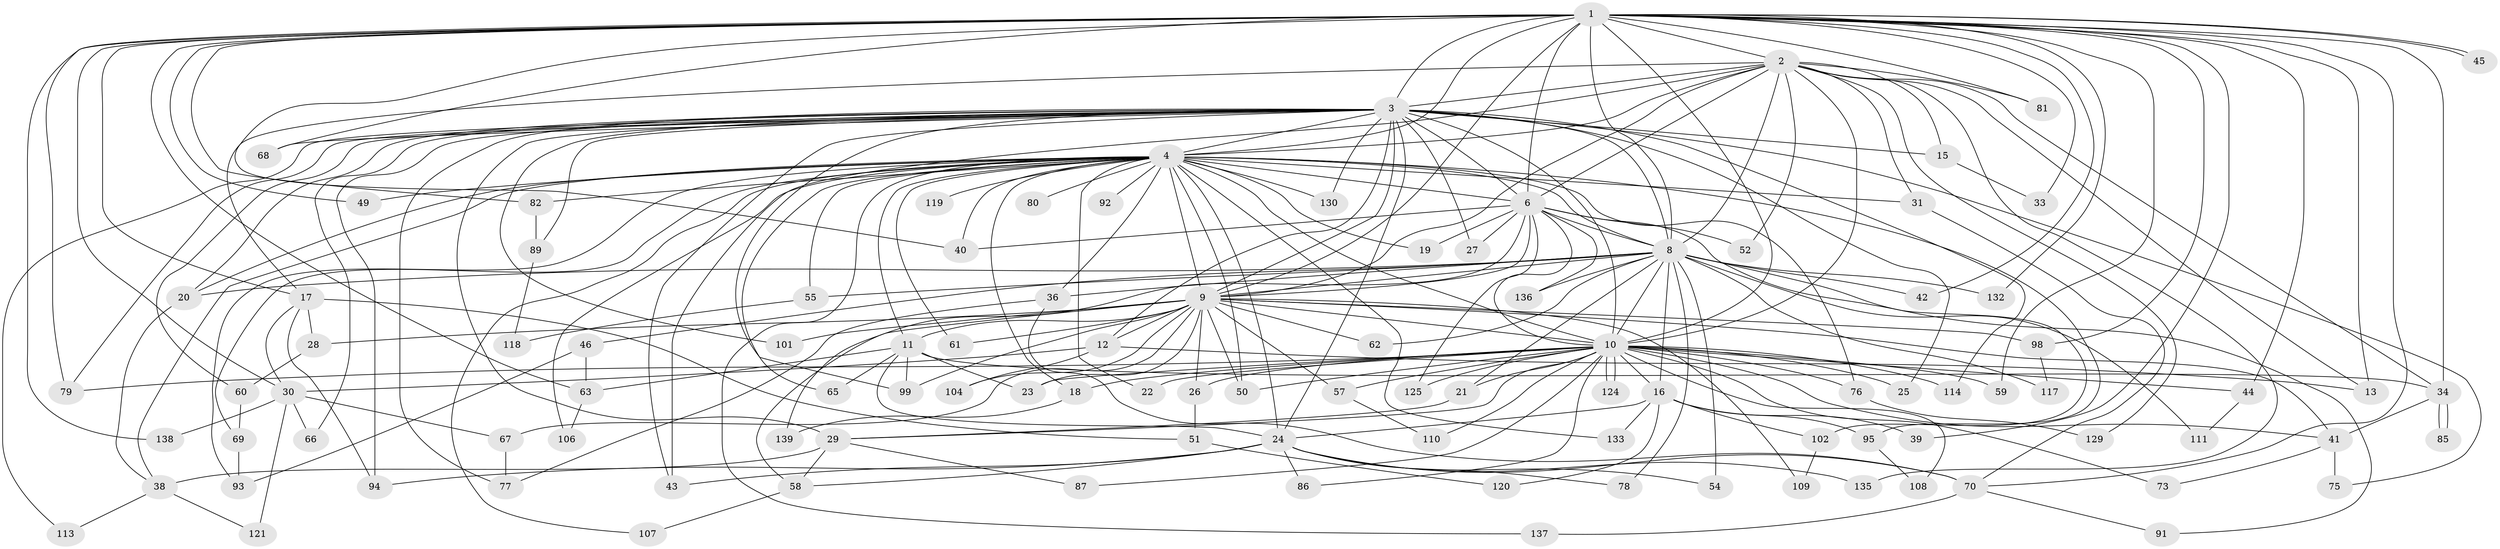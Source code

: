 // Generated by graph-tools (version 1.1) at 2025/23/03/03/25 07:23:48]
// undirected, 106 vertices, 242 edges
graph export_dot {
graph [start="1"]
  node [color=gray90,style=filled];
  1 [super="+72"];
  2 [super="+32"];
  3 [super="+7"];
  4 [super="+5"];
  6 [super="+71"];
  8 [super="+14"];
  9 [super="+35"];
  10 [super="+90"];
  11;
  12 [super="+37"];
  13;
  15;
  16 [super="+74"];
  17;
  18;
  19;
  20 [super="+64"];
  21 [super="+134"];
  22;
  23 [super="+84"];
  24 [super="+56"];
  25 [super="+115"];
  26;
  27;
  28;
  29 [super="+105"];
  30 [super="+47"];
  31;
  33;
  34 [super="+131"];
  36;
  38 [super="+53"];
  39;
  40 [super="+112"];
  41 [super="+48"];
  42;
  43 [super="+103"];
  44;
  45;
  46;
  49;
  50 [super="+122"];
  51;
  52;
  54;
  55;
  57 [super="+83"];
  58 [super="+96"];
  59;
  60;
  61;
  62;
  63 [super="+123"];
  65;
  66;
  67;
  68;
  69;
  70 [super="+97"];
  73;
  75;
  76 [super="+88"];
  77 [super="+127"];
  78;
  79 [super="+100"];
  80;
  81;
  82;
  85;
  86;
  87;
  89;
  91;
  92;
  93 [super="+128"];
  94 [super="+116"];
  95;
  98;
  99 [super="+126"];
  101;
  102;
  104;
  106;
  107;
  108;
  109;
  110;
  111;
  113;
  114;
  117;
  118;
  119;
  120;
  121;
  124;
  125;
  129;
  130;
  132;
  133;
  135;
  136;
  137;
  138;
  139;
  1 -- 2 [weight=2];
  1 -- 3 [weight=2];
  1 -- 4 [weight=2];
  1 -- 6;
  1 -- 8;
  1 -- 9;
  1 -- 10;
  1 -- 13;
  1 -- 17;
  1 -- 30;
  1 -- 33;
  1 -- 39;
  1 -- 42;
  1 -- 44;
  1 -- 45;
  1 -- 45;
  1 -- 49;
  1 -- 59;
  1 -- 68;
  1 -- 79;
  1 -- 81;
  1 -- 98;
  1 -- 132;
  1 -- 138;
  1 -- 34;
  1 -- 82;
  1 -- 70;
  1 -- 63;
  1 -- 40;
  2 -- 3 [weight=2];
  2 -- 4 [weight=2];
  2 -- 6;
  2 -- 8 [weight=2];
  2 -- 9;
  2 -- 10;
  2 -- 13;
  2 -- 15;
  2 -- 17;
  2 -- 31;
  2 -- 34;
  2 -- 43;
  2 -- 52;
  2 -- 81;
  2 -- 129;
  2 -- 135;
  3 -- 4 [weight=4];
  3 -- 6 [weight=3];
  3 -- 8 [weight=2];
  3 -- 9 [weight=2];
  3 -- 10 [weight=3];
  3 -- 20;
  3 -- 24;
  3 -- 25;
  3 -- 29;
  3 -- 66;
  3 -- 68;
  3 -- 114;
  3 -- 130;
  3 -- 75;
  3 -- 12;
  3 -- 15;
  3 -- 89;
  3 -- 27;
  3 -- 101;
  3 -- 113;
  3 -- 60;
  3 -- 94;
  3 -- 77;
  3 -- 79;
  3 -- 99;
  3 -- 43;
  4 -- 6 [weight=2];
  4 -- 8 [weight=2];
  4 -- 9 [weight=2];
  4 -- 10 [weight=2];
  4 -- 11;
  4 -- 31;
  4 -- 38;
  4 -- 49;
  4 -- 50;
  4 -- 65;
  4 -- 69;
  4 -- 76 [weight=2];
  4 -- 80 [weight=2];
  4 -- 82;
  4 -- 92 [weight=2];
  4 -- 119 [weight=2];
  4 -- 130;
  4 -- 133;
  4 -- 137;
  4 -- 18;
  4 -- 19;
  4 -- 20;
  4 -- 22;
  4 -- 24;
  4 -- 93;
  4 -- 95;
  4 -- 36;
  4 -- 40;
  4 -- 106;
  4 -- 107;
  4 -- 55;
  4 -- 61;
  6 -- 8;
  6 -- 9;
  6 -- 10;
  6 -- 19;
  6 -- 27;
  6 -- 40;
  6 -- 52;
  6 -- 102;
  6 -- 125;
  6 -- 136;
  6 -- 139;
  8 -- 9;
  8 -- 10;
  8 -- 16;
  8 -- 36;
  8 -- 55;
  8 -- 91;
  8 -- 111;
  8 -- 117;
  8 -- 136;
  8 -- 132;
  8 -- 42;
  8 -- 46;
  8 -- 78;
  8 -- 21;
  8 -- 54;
  8 -- 62;
  8 -- 20;
  9 -- 10;
  9 -- 11 [weight=2];
  9 -- 12;
  9 -- 26;
  9 -- 28;
  9 -- 41;
  9 -- 50;
  9 -- 57;
  9 -- 58;
  9 -- 61;
  9 -- 67;
  9 -- 98;
  9 -- 99;
  9 -- 101;
  9 -- 109;
  9 -- 104;
  9 -- 62;
  9 -- 23;
  10 -- 16;
  10 -- 18;
  10 -- 21;
  10 -- 22;
  10 -- 23;
  10 -- 25 [weight=2];
  10 -- 26;
  10 -- 29;
  10 -- 44;
  10 -- 57 [weight=2];
  10 -- 59;
  10 -- 73;
  10 -- 79;
  10 -- 86;
  10 -- 87;
  10 -- 108;
  10 -- 110;
  10 -- 114;
  10 -- 124;
  10 -- 124;
  10 -- 125;
  10 -- 41;
  10 -- 76;
  10 -- 50;
  11 -- 23;
  11 -- 34;
  11 -- 63;
  11 -- 65;
  11 -- 99;
  11 -- 24;
  12 -- 30;
  12 -- 104;
  12 -- 13;
  15 -- 33;
  16 -- 39;
  16 -- 95;
  16 -- 102;
  16 -- 120;
  16 -- 133;
  16 -- 24;
  17 -- 28;
  17 -- 51;
  17 -- 94;
  17 -- 30;
  18 -- 139;
  20 -- 38;
  21 -- 29;
  24 -- 43;
  24 -- 54;
  24 -- 58;
  24 -- 78;
  24 -- 86;
  24 -- 94;
  24 -- 135;
  24 -- 70;
  26 -- 51;
  28 -- 60;
  29 -- 38 [weight=2];
  29 -- 87;
  29 -- 58;
  30 -- 67;
  30 -- 121;
  30 -- 66;
  30 -- 138;
  31 -- 70;
  34 -- 41;
  34 -- 85;
  34 -- 85;
  36 -- 70;
  36 -- 77;
  38 -- 113;
  38 -- 121;
  41 -- 73;
  41 -- 75;
  44 -- 111;
  46 -- 63;
  46 -- 93;
  51 -- 120;
  55 -- 118;
  57 -- 110;
  58 -- 107;
  60 -- 69;
  63 -- 106;
  67 -- 77;
  69 -- 93;
  70 -- 91;
  70 -- 137;
  76 -- 129;
  82 -- 89;
  89 -- 118;
  95 -- 108;
  98 -- 117;
  102 -- 109;
}
